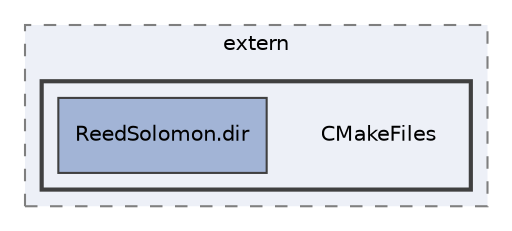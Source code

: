 digraph "build/extern/CMakeFiles"
{
 // LATEX_PDF_SIZE
  edge [fontname="Helvetica",fontsize="10",labelfontname="Helvetica",labelfontsize="10"];
  node [fontname="Helvetica",fontsize="10",shape=record];
  compound=true
  subgraph clusterdir_0528c4b79bba27ac3e98d72f5985d8dd {
    graph [ bgcolor="#edf0f7", pencolor="grey50", style="filled,dashed,", label="extern", fontname="Helvetica", fontsize="10", URL="dir_0528c4b79bba27ac3e98d72f5985d8dd.html"]
  subgraph clusterdir_e3716dc60da1e5cf498e6faaa4c34e0a {
    graph [ bgcolor="#edf0f7", pencolor="grey25", style="filled,bold,", label="", fontname="Helvetica", fontsize="10", URL="dir_e3716dc60da1e5cf498e6faaa4c34e0a.html"]
    dir_e3716dc60da1e5cf498e6faaa4c34e0a [shape=plaintext, label="CMakeFiles"];
  dir_f00ef45db2ae870155733ecea2e30f80 [shape=box, label="ReedSolomon.dir", style="filled,", fillcolor="#a2b4d6", color="grey25", URL="dir_f00ef45db2ae870155733ecea2e30f80.html"];
  }
  }
}
